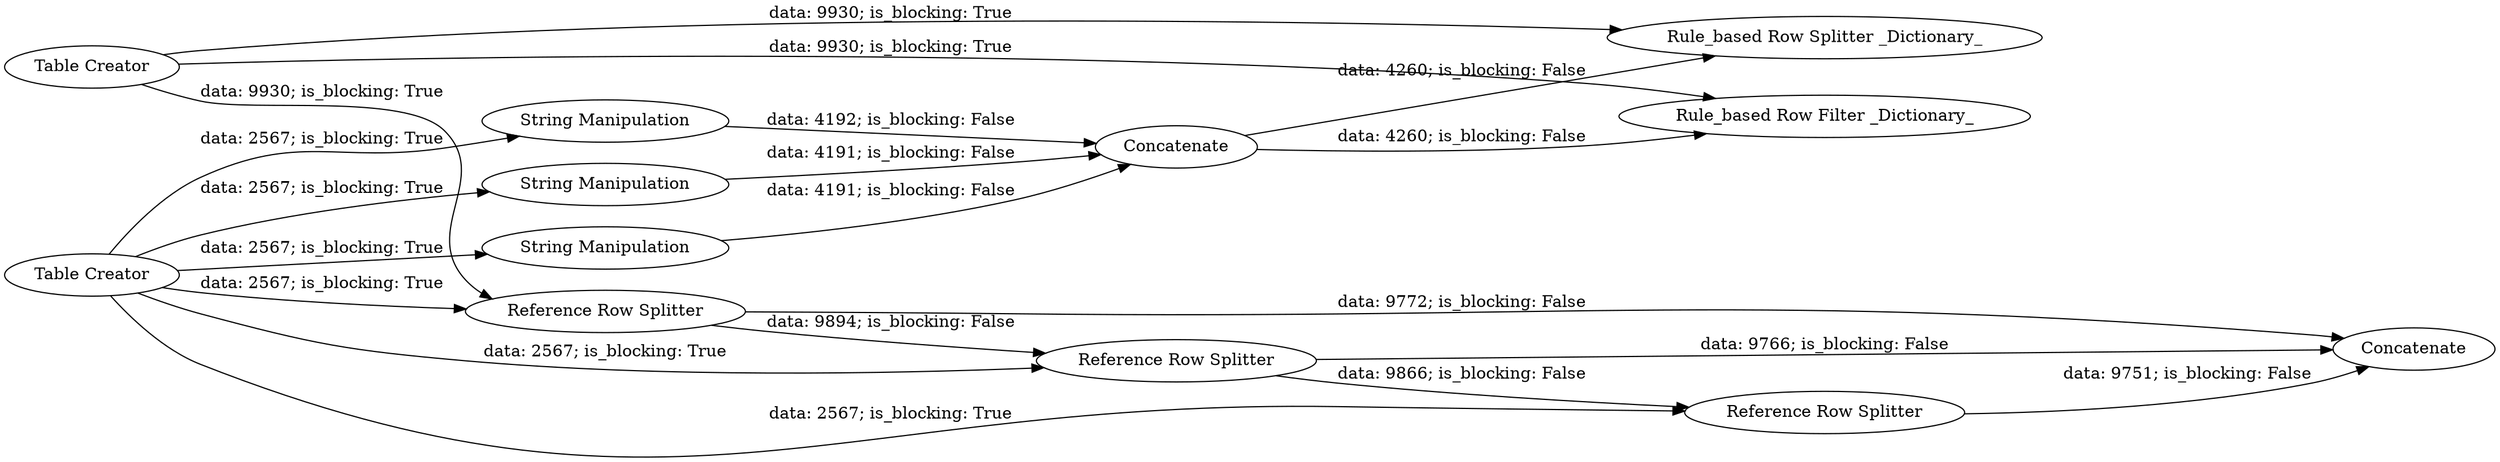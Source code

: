 digraph {
	"7420111588425973375_10" [label="Rule_based Row Splitter _Dictionary_"]
	"7420111588425973375_6" [label="Table Creator"]
	"7420111588425973375_4" [label="Rule_based Row Filter _Dictionary_"]
	"7420111588425973375_15" [label="Reference Row Splitter"]
	"7420111588425973375_17" [label=Concatenate]
	"7420111588425973375_7" [label=Concatenate]
	"7420111588425973375_14" [label="Reference Row Splitter"]
	"7420111588425973375_16" [label="Reference Row Splitter"]
	"7420111588425973375_9" [label="String Manipulation"]
	"7420111588425973375_5" [label="String Manipulation"]
	"7420111588425973375_1" [label="Table Creator"]
	"7420111588425973375_8" [label="String Manipulation"]
	"7420111588425973375_14" -> "7420111588425973375_17" [label="data: 9772; is_blocking: False"]
	"7420111588425973375_1" -> "7420111588425973375_14" [label="data: 9930; is_blocking: True"]
	"7420111588425973375_9" -> "7420111588425973375_7" [label="data: 4192; is_blocking: False"]
	"7420111588425973375_16" -> "7420111588425973375_17" [label="data: 9751; is_blocking: False"]
	"7420111588425973375_6" -> "7420111588425973375_8" [label="data: 2567; is_blocking: True"]
	"7420111588425973375_6" -> "7420111588425973375_16" [label="data: 2567; is_blocking: True"]
	"7420111588425973375_6" -> "7420111588425973375_14" [label="data: 2567; is_blocking: True"]
	"7420111588425973375_15" -> "7420111588425973375_16" [label="data: 9866; is_blocking: False"]
	"7420111588425973375_15" -> "7420111588425973375_17" [label="data: 9766; is_blocking: False"]
	"7420111588425973375_1" -> "7420111588425973375_10" [label="data: 9930; is_blocking: True"]
	"7420111588425973375_1" -> "7420111588425973375_4" [label="data: 9930; is_blocking: True"]
	"7420111588425973375_5" -> "7420111588425973375_7" [label="data: 4191; is_blocking: False"]
	"7420111588425973375_6" -> "7420111588425973375_15" [label="data: 2567; is_blocking: True"]
	"7420111588425973375_7" -> "7420111588425973375_10" [label="data: 4260; is_blocking: False"]
	"7420111588425973375_6" -> "7420111588425973375_5" [label="data: 2567; is_blocking: True"]
	"7420111588425973375_6" -> "7420111588425973375_9" [label="data: 2567; is_blocking: True"]
	"7420111588425973375_14" -> "7420111588425973375_15" [label="data: 9894; is_blocking: False"]
	"7420111588425973375_7" -> "7420111588425973375_4" [label="data: 4260; is_blocking: False"]
	"7420111588425973375_8" -> "7420111588425973375_7" [label="data: 4191; is_blocking: False"]
	rankdir=LR
}
